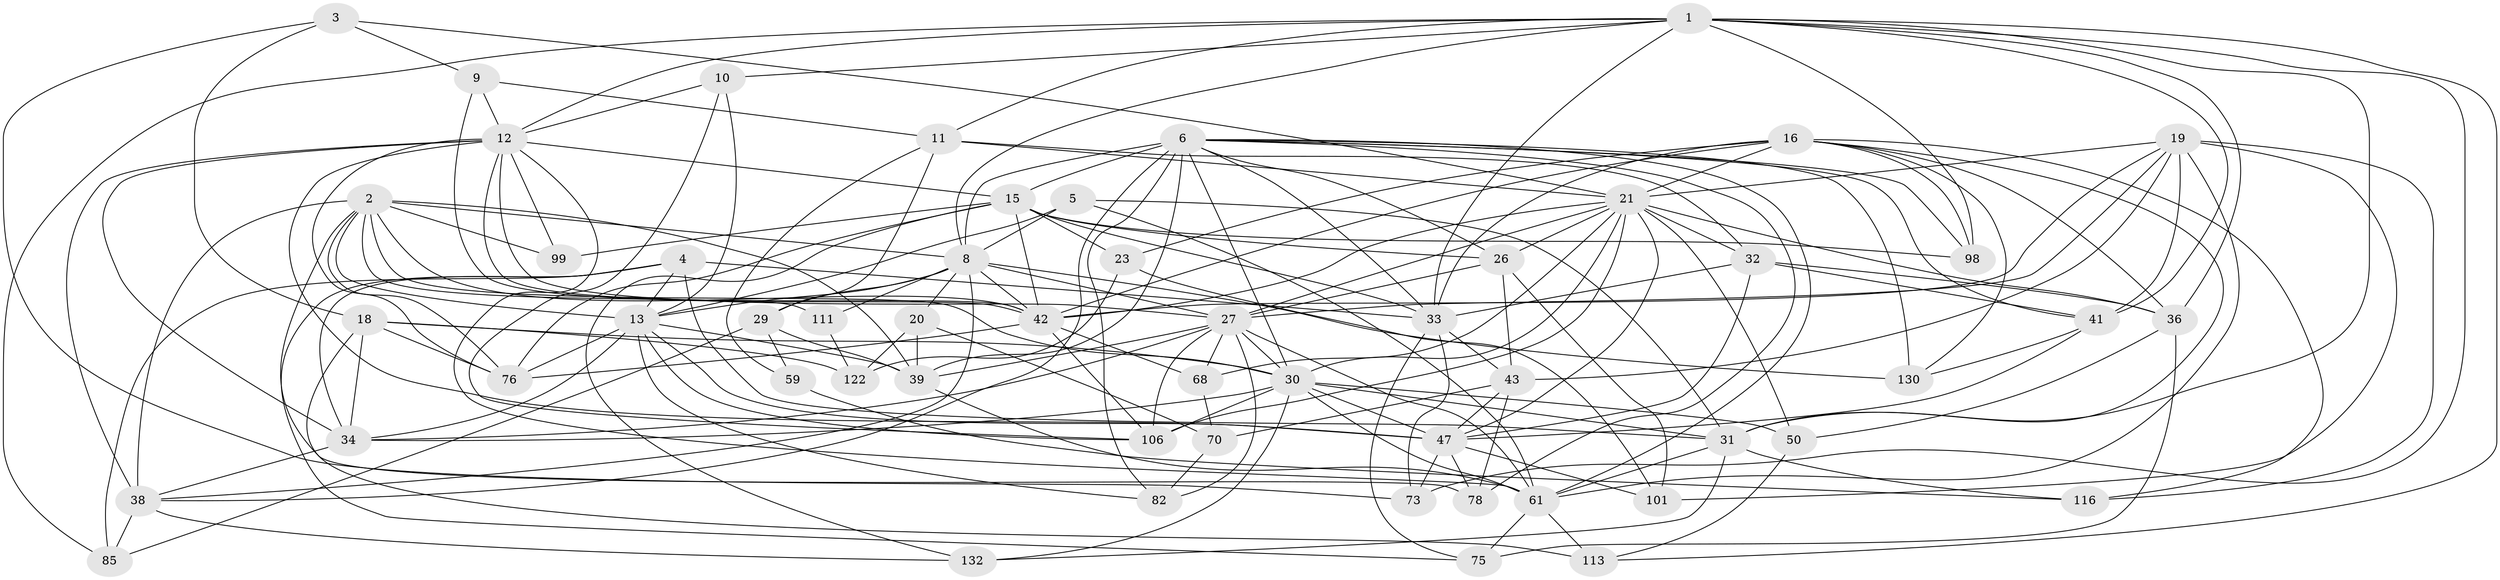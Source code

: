 // original degree distribution, {4: 1.0}
// Generated by graph-tools (version 1.1) at 2025/20/03/04/25 18:20:39]
// undirected, 55 vertices, 181 edges
graph export_dot {
graph [start="1"]
  node [color=gray90,style=filled];
  1 [super="+7+25"];
  2 [super="+24+14"];
  3;
  4 [super="+63"];
  5;
  6 [super="+55+83+67+37"];
  8 [super="+51+84+77+117"];
  9;
  10;
  11 [super="+45"];
  12 [super="+72+48+71"];
  13 [super="+54+94+35"];
  15 [super="+129+58+74"];
  16 [super="+124+17"];
  18 [super="+118"];
  19 [super="+28+96"];
  20;
  21 [super="+60+22"];
  23;
  26 [super="+89"];
  27 [super="+97+100+53"];
  29 [super="+69"];
  30 [super="+108+115"];
  31 [super="+49"];
  32 [super="+80"];
  33 [super="+135"];
  34 [super="+127+104"];
  36 [super="+95"];
  38 [super="+46+114"];
  39 [super="+86"];
  41 [super="+44"];
  42 [super="+56+79"];
  43 [super="+90"];
  47 [super="+102+57"];
  50;
  59;
  61 [super="+92"];
  68;
  70;
  73;
  75;
  76 [super="+128"];
  78;
  82;
  85;
  98;
  99;
  101;
  106 [super="+109"];
  111;
  113;
  116;
  122;
  130;
  132;
  1 -- 36;
  1 -- 73;
  1 -- 10;
  1 -- 113;
  1 -- 33;
  1 -- 98;
  1 -- 8;
  1 -- 41;
  1 -- 11;
  1 -- 12;
  1 -- 85;
  1 -- 31;
  2 -- 8 [weight=2];
  2 -- 30;
  2 -- 99;
  2 -- 76;
  2 -- 13 [weight=2];
  2 -- 78;
  2 -- 111 [weight=2];
  2 -- 38;
  2 -- 39 [weight=2];
  2 -- 42;
  3 -- 73;
  3 -- 9;
  3 -- 21;
  3 -- 18;
  4 -- 85;
  4 -- 13;
  4 -- 75;
  4 -- 31;
  4 -- 34;
  4 -- 33;
  5 -- 31;
  5 -- 13;
  5 -- 8;
  5 -- 61;
  6 -- 98;
  6 -- 82;
  6 -- 61;
  6 -- 8 [weight=2];
  6 -- 33;
  6 -- 130;
  6 -- 39;
  6 -- 78;
  6 -- 30;
  6 -- 38;
  6 -- 41;
  6 -- 26;
  6 -- 15;
  8 -- 20;
  8 -- 38;
  8 -- 130;
  8 -- 111;
  8 -- 27;
  8 -- 29;
  8 -- 42;
  8 -- 13;
  9 -- 12;
  9 -- 11;
  9 -- 42;
  10 -- 106;
  10 -- 12;
  10 -- 13;
  11 -- 32;
  11 -- 29;
  11 -- 59;
  11 -- 21;
  12 -- 61;
  12 -- 34;
  12 -- 38;
  12 -- 99;
  12 -- 76;
  12 -- 27;
  12 -- 47;
  12 -- 15;
  12 -- 42;
  13 -- 82;
  13 -- 76;
  13 -- 47;
  13 -- 106;
  13 -- 39;
  13 -- 34;
  15 -- 23;
  15 -- 98;
  15 -- 76;
  15 -- 99 [weight=2];
  15 -- 132;
  15 -- 42 [weight=2];
  15 -- 33;
  15 -- 26;
  16 -- 98;
  16 -- 31;
  16 -- 42;
  16 -- 130;
  16 -- 36;
  16 -- 116;
  16 -- 23;
  16 -- 33 [weight=2];
  16 -- 21;
  18 -- 122;
  18 -- 113;
  18 -- 34;
  18 -- 76;
  18 -- 30;
  19 -- 101;
  19 -- 41;
  19 -- 61;
  19 -- 27;
  19 -- 43;
  19 -- 116;
  19 -- 21;
  19 -- 42;
  20 -- 70;
  20 -- 122;
  20 -- 39;
  21 -- 50;
  21 -- 36;
  21 -- 30;
  21 -- 42;
  21 -- 27;
  21 -- 32;
  21 -- 68;
  21 -- 106;
  21 -- 47;
  21 -- 26;
  23 -- 122;
  23 -- 101;
  26 -- 27;
  26 -- 101;
  26 -- 43;
  27 -- 106;
  27 -- 82;
  27 -- 68;
  27 -- 39;
  27 -- 30;
  27 -- 34;
  27 -- 61;
  29 -- 59 [weight=2];
  29 -- 85;
  29 -- 39;
  30 -- 47;
  30 -- 34;
  30 -- 50;
  30 -- 132;
  30 -- 106;
  30 -- 31;
  30 -- 61;
  31 -- 132;
  31 -- 116;
  31 -- 61;
  32 -- 36;
  32 -- 47;
  32 -- 41;
  32 -- 33;
  33 -- 43;
  33 -- 73;
  33 -- 75;
  34 -- 38 [weight=2];
  36 -- 50;
  36 -- 75;
  38 -- 85;
  38 -- 132;
  39 -- 61;
  41 -- 130;
  41 -- 47;
  42 -- 106;
  42 -- 68;
  42 -- 76;
  43 -- 47;
  43 -- 78;
  43 -- 70;
  47 -- 101;
  47 -- 73;
  47 -- 78;
  50 -- 113;
  59 -- 116;
  61 -- 113;
  61 -- 75;
  68 -- 70;
  70 -- 82;
  111 -- 122;
}
